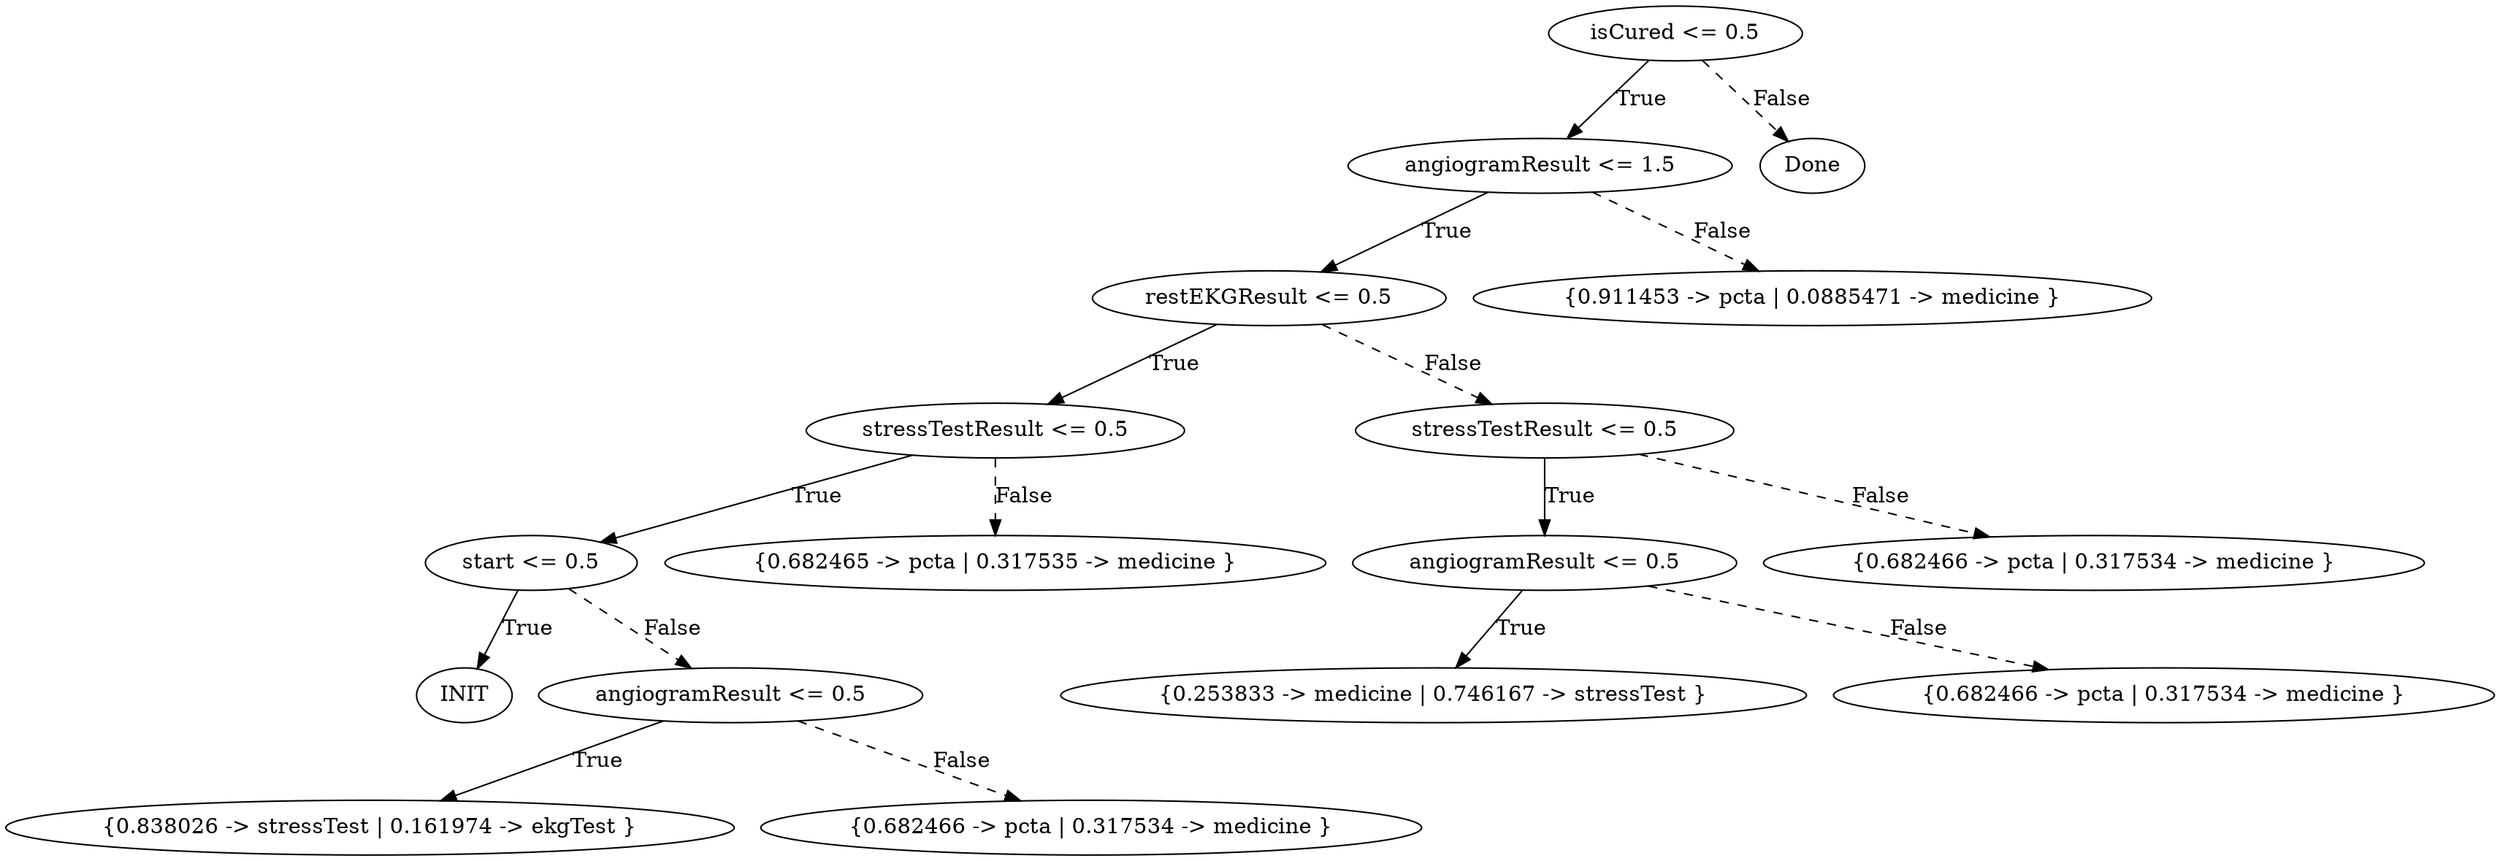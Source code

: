 digraph {
0 [label="isCured <= 0.5"];
1 [label="angiogramResult <= 1.5"];
2 [label="restEKGResult <= 0.5"];
3 [label="stressTestResult <= 0.5"];
4 [label="start <= 0.5"];
5 [label="INIT"];
4 -> 5 [label="True"];
6 [label="angiogramResult <= 0.5"];
7 [label="{0.838026 -> stressTest | 0.161974 -> ekgTest }"];
6 -> 7 [label="True"];
8 [label="{0.682466 -> pcta | 0.317534 -> medicine }"];
6 -> 8 [style="dashed", label="False"];
4 -> 6 [style="dashed", label="False"];
3 -> 4 [label="True"];
9 [label="{0.682465 -> pcta | 0.317535 -> medicine }"];
3 -> 9 [style="dashed", label="False"];
2 -> 3 [label="True"];
10 [label="stressTestResult <= 0.5"];
11 [label="angiogramResult <= 0.5"];
12 [label="{0.253833 -> medicine | 0.746167 -> stressTest }"];
11 -> 12 [label="True"];
13 [label="{0.682466 -> pcta | 0.317534 -> medicine }"];
11 -> 13 [style="dashed", label="False"];
10 -> 11 [label="True"];
14 [label="{0.682466 -> pcta | 0.317534 -> medicine }"];
10 -> 14 [style="dashed", label="False"];
2 -> 10 [style="dashed", label="False"];
1 -> 2 [label="True"];
15 [label="{0.911453 -> pcta | 0.0885471 -> medicine }"];
1 -> 15 [style="dashed", label="False"];
0 -> 1 [label="True"];
16 [label="Done"];
0 -> 16 [style="dashed", label="False"];

}